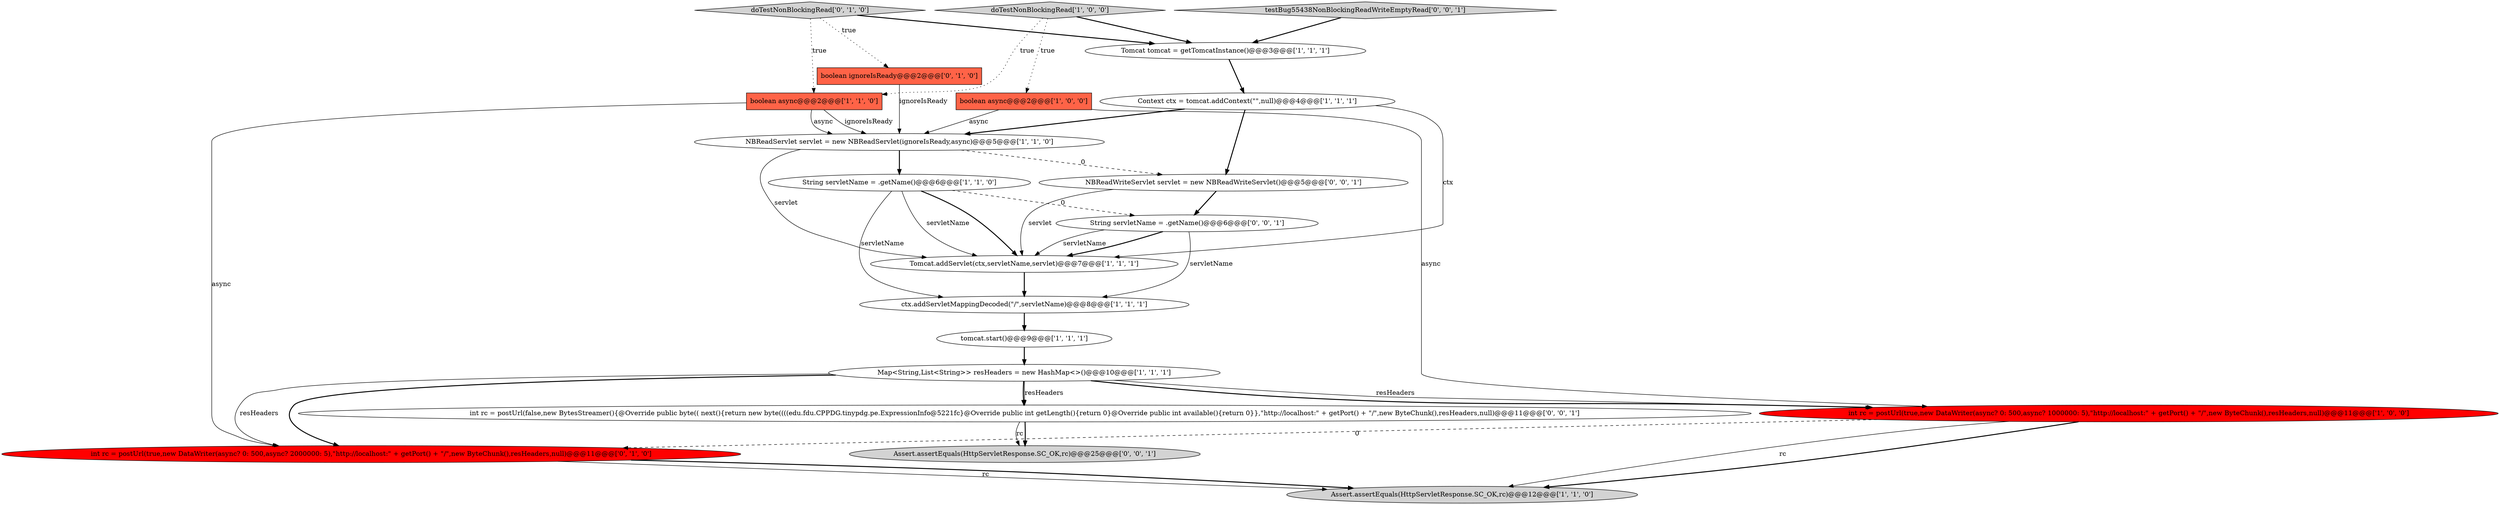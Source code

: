 digraph {
17 [style = filled, label = "testBug55438NonBlockingReadWriteEmptyRead['0', '0', '1']", fillcolor = lightgray, shape = diamond image = "AAA0AAABBB3BBB"];
19 [style = filled, label = "int rc = postUrl(false,new BytesStreamer(){@Override public byte(( next(){return new byte((((edu.fdu.CPPDG.tinypdg.pe.ExpressionInfo@5221fc}@Override public int getLength(){return 0}@Override public int available(){return 0}},\"http://localhost:\" + getPort() + \"/\",new ByteChunk(),resHeaders,null)@@@11@@@['0', '0', '1']", fillcolor = white, shape = ellipse image = "AAA0AAABBB3BBB"];
8 [style = filled, label = "tomcat.start()@@@9@@@['1', '1', '1']", fillcolor = white, shape = ellipse image = "AAA0AAABBB1BBB"];
10 [style = filled, label = "boolean async@@@2@@@['1', '1', '0']", fillcolor = tomato, shape = box image = "AAA0AAABBB1BBB"];
13 [style = filled, label = "boolean ignoreIsReady@@@2@@@['0', '1', '0']", fillcolor = tomato, shape = box image = "AAA0AAABBB2BBB"];
1 [style = filled, label = "Assert.assertEquals(HttpServletResponse.SC_OK,rc)@@@12@@@['1', '1', '0']", fillcolor = lightgray, shape = ellipse image = "AAA0AAABBB1BBB"];
4 [style = filled, label = "Context ctx = tomcat.addContext(\"\",null)@@@4@@@['1', '1', '1']", fillcolor = white, shape = ellipse image = "AAA0AAABBB1BBB"];
11 [style = filled, label = "NBReadServlet servlet = new NBReadServlet(ignoreIsReady,async)@@@5@@@['1', '1', '0']", fillcolor = white, shape = ellipse image = "AAA0AAABBB1BBB"];
15 [style = filled, label = "int rc = postUrl(true,new DataWriter(async? 0: 500,async? 2000000: 5),\"http://localhost:\" + getPort() + \"/\",new ByteChunk(),resHeaders,null)@@@11@@@['0', '1', '0']", fillcolor = red, shape = ellipse image = "AAA1AAABBB2BBB"];
5 [style = filled, label = "doTestNonBlockingRead['1', '0', '0']", fillcolor = lightgray, shape = diamond image = "AAA0AAABBB1BBB"];
12 [style = filled, label = "Tomcat.addServlet(ctx,servletName,servlet)@@@7@@@['1', '1', '1']", fillcolor = white, shape = ellipse image = "AAA0AAABBB1BBB"];
2 [style = filled, label = "Map<String,List<String>> resHeaders = new HashMap<>()@@@10@@@['1', '1', '1']", fillcolor = white, shape = ellipse image = "AAA0AAABBB1BBB"];
16 [style = filled, label = "NBReadWriteServlet servlet = new NBReadWriteServlet()@@@5@@@['0', '0', '1']", fillcolor = white, shape = ellipse image = "AAA0AAABBB3BBB"];
6 [style = filled, label = "int rc = postUrl(true,new DataWriter(async? 0: 500,async? 1000000: 5),\"http://localhost:\" + getPort() + \"/\",new ByteChunk(),resHeaders,null)@@@11@@@['1', '0', '0']", fillcolor = red, shape = ellipse image = "AAA1AAABBB1BBB"];
7 [style = filled, label = "boolean async@@@2@@@['1', '0', '0']", fillcolor = tomato, shape = box image = "AAA0AAABBB1BBB"];
14 [style = filled, label = "doTestNonBlockingRead['0', '1', '0']", fillcolor = lightgray, shape = diamond image = "AAA0AAABBB2BBB"];
18 [style = filled, label = "String servletName = .getName()@@@6@@@['0', '0', '1']", fillcolor = white, shape = ellipse image = "AAA0AAABBB3BBB"];
9 [style = filled, label = "Tomcat tomcat = getTomcatInstance()@@@3@@@['1', '1', '1']", fillcolor = white, shape = ellipse image = "AAA0AAABBB1BBB"];
0 [style = filled, label = "String servletName = .getName()@@@6@@@['1', '1', '0']", fillcolor = white, shape = ellipse image = "AAA0AAABBB1BBB"];
3 [style = filled, label = "ctx.addServletMappingDecoded(\"/\",servletName)@@@8@@@['1', '1', '1']", fillcolor = white, shape = ellipse image = "AAA0AAABBB1BBB"];
20 [style = filled, label = "Assert.assertEquals(HttpServletResponse.SC_OK,rc)@@@25@@@['0', '0', '1']", fillcolor = lightgray, shape = ellipse image = "AAA0AAABBB3BBB"];
16->18 [style = bold, label=""];
0->12 [style = solid, label="servletName"];
2->19 [style = bold, label=""];
10->15 [style = solid, label="async"];
5->9 [style = bold, label=""];
11->16 [style = dashed, label="0"];
2->6 [style = bold, label=""];
5->10 [style = dotted, label="true"];
19->20 [style = bold, label=""];
9->4 [style = bold, label=""];
0->12 [style = bold, label=""];
17->9 [style = bold, label=""];
16->12 [style = solid, label="servlet"];
18->12 [style = bold, label=""];
2->19 [style = solid, label="resHeaders"];
4->12 [style = solid, label="ctx"];
6->1 [style = solid, label="rc"];
18->12 [style = solid, label="servletName"];
14->10 [style = dotted, label="true"];
14->13 [style = dotted, label="true"];
10->11 [style = solid, label="ignoreIsReady"];
0->3 [style = solid, label="servletName"];
15->1 [style = solid, label="rc"];
6->1 [style = bold, label=""];
7->11 [style = solid, label="async"];
11->0 [style = bold, label=""];
8->2 [style = bold, label=""];
6->15 [style = dashed, label="0"];
5->7 [style = dotted, label="true"];
13->11 [style = solid, label="ignoreIsReady"];
2->15 [style = solid, label="resHeaders"];
3->8 [style = bold, label=""];
2->15 [style = bold, label=""];
0->18 [style = dashed, label="0"];
7->6 [style = solid, label="async"];
19->20 [style = solid, label="rc"];
14->9 [style = bold, label=""];
12->3 [style = bold, label=""];
18->3 [style = solid, label="servletName"];
10->11 [style = solid, label="async"];
4->11 [style = bold, label=""];
2->6 [style = solid, label="resHeaders"];
4->16 [style = bold, label=""];
11->12 [style = solid, label="servlet"];
15->1 [style = bold, label=""];
}
